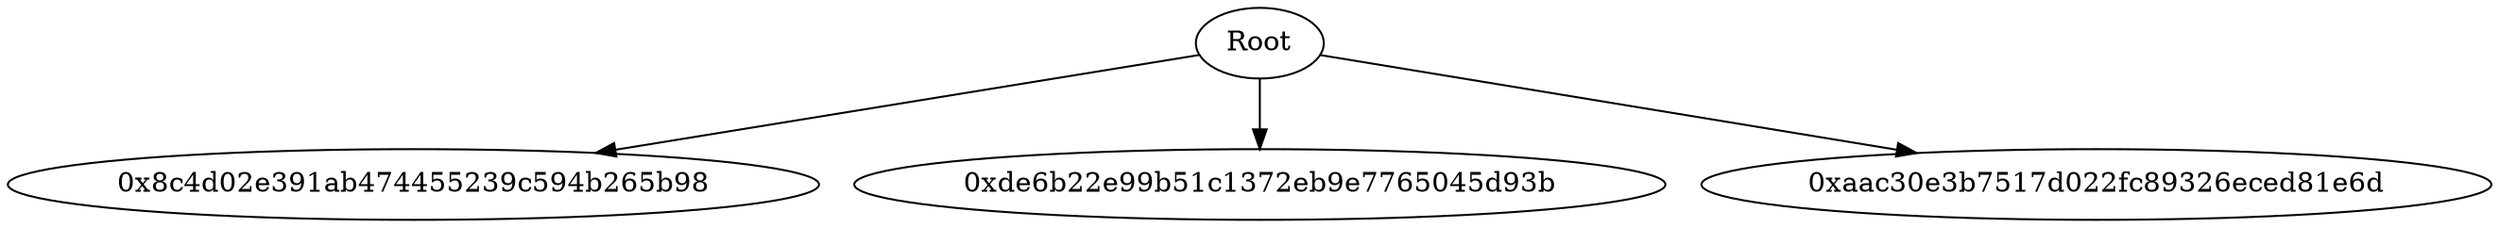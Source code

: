 strict digraph {
	"0x8c4d02e391ab474455239c594b265b98" [label="0x8c4d02e391ab474455239c594b265b98"]
	Root -> "0x8c4d02e391ab474455239c594b265b98" [contraint=true]
	Root -> "0xde6b22e99b51c1372eb9e7765045d93b" [contraint=true]
	Root -> "0xaac30e3b7517d022fc89326eced81e6d" [contraint=true]
	"0xde6b22e99b51c1372eb9e7765045d93b" [label="0xde6b22e99b51c1372eb9e7765045d93b"]
	Root -> "0x8c4d02e391ab474455239c594b265b98" [contraint=true]
	Root -> "0xde6b22e99b51c1372eb9e7765045d93b" [contraint=true]
	Root -> "0xaac30e3b7517d022fc89326eced81e6d" [contraint=true]
	"0xaac30e3b7517d022fc89326eced81e6d" [label="0xaac30e3b7517d022fc89326eced81e6d"]
	Root -> "0x8c4d02e391ab474455239c594b265b98" [contraint=true]
	Root -> "0xde6b22e99b51c1372eb9e7765045d93b" [contraint=true]
	Root -> "0xaac30e3b7517d022fc89326eced81e6d" [contraint=true]
}
